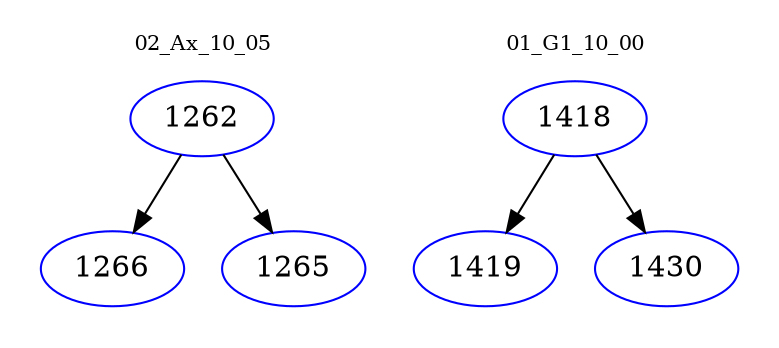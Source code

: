 digraph{
subgraph cluster_0 {
color = white
label = "02_Ax_10_05";
fontsize=10;
T0_1262 [label="1262", color="blue"]
T0_1262 -> T0_1266 [color="black"]
T0_1266 [label="1266", color="blue"]
T0_1262 -> T0_1265 [color="black"]
T0_1265 [label="1265", color="blue"]
}
subgraph cluster_1 {
color = white
label = "01_G1_10_00";
fontsize=10;
T1_1418 [label="1418", color="blue"]
T1_1418 -> T1_1419 [color="black"]
T1_1419 [label="1419", color="blue"]
T1_1418 -> T1_1430 [color="black"]
T1_1430 [label="1430", color="blue"]
}
}
